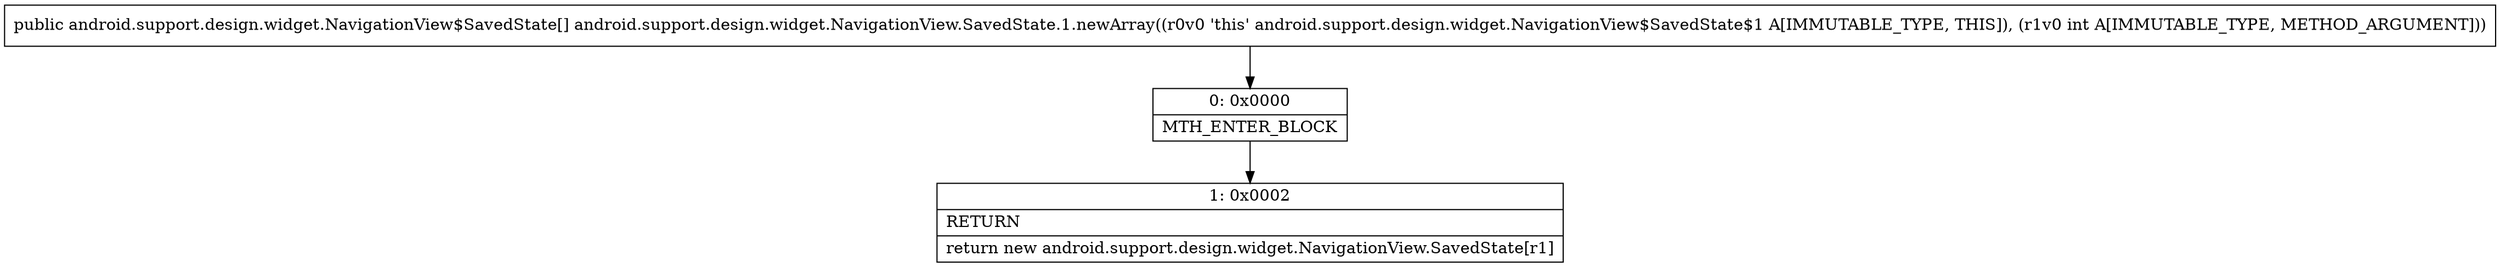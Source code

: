 digraph "CFG forandroid.support.design.widget.NavigationView.SavedState.1.newArray(I)[Landroid\/support\/design\/widget\/NavigationView$SavedState;" {
Node_0 [shape=record,label="{0\:\ 0x0000|MTH_ENTER_BLOCK\l}"];
Node_1 [shape=record,label="{1\:\ 0x0002|RETURN\l|return new android.support.design.widget.NavigationView.SavedState[r1]\l}"];
MethodNode[shape=record,label="{public android.support.design.widget.NavigationView$SavedState[] android.support.design.widget.NavigationView.SavedState.1.newArray((r0v0 'this' android.support.design.widget.NavigationView$SavedState$1 A[IMMUTABLE_TYPE, THIS]), (r1v0 int A[IMMUTABLE_TYPE, METHOD_ARGUMENT])) }"];
MethodNode -> Node_0;
Node_0 -> Node_1;
}

